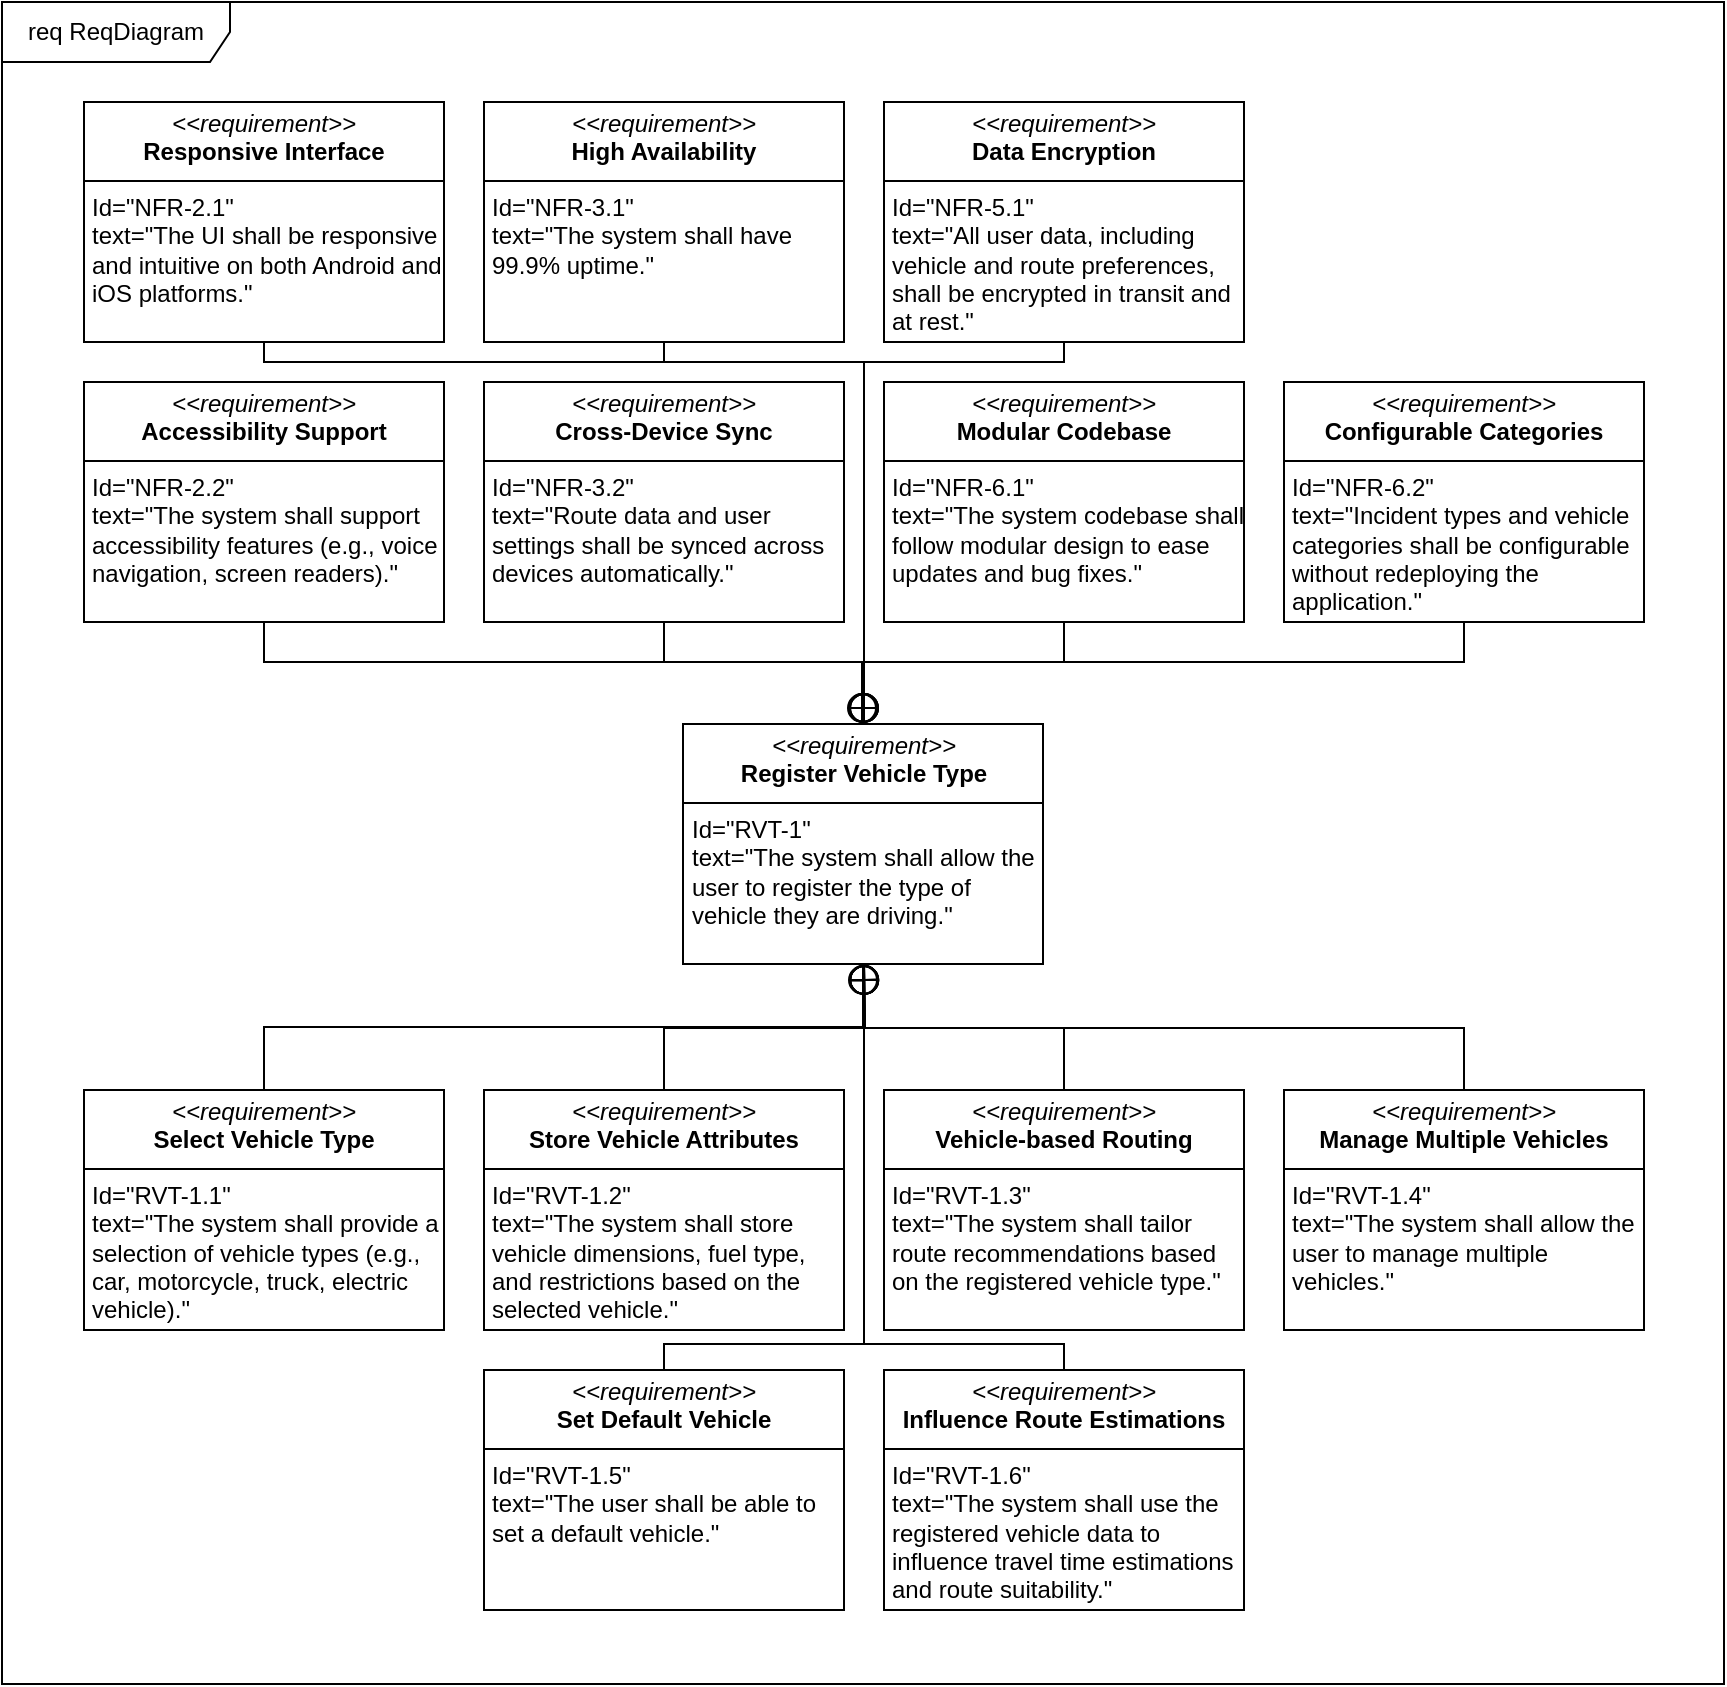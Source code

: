 <mxfile version="26.2.13">
  <diagram name="Página-1" id="f3qLATBkcaTukcZaTDRv">
    <mxGraphModel dx="1261" dy="1070" grid="1" gridSize="10" guides="1" tooltips="1" connect="1" arrows="1" fold="1" page="1" pageScale="1" pageWidth="827" pageHeight="1169" math="0" shadow="0">
      <root>
        <mxCell id="0" />
        <mxCell id="1" parent="0" />
        <mxCell id="dehnaP_pg1LUR-T0AUh6-44" value="req ReqDiagram" style="shape=umlFrame;whiteSpace=wrap;html=1;pointerEvents=0;width=114;height=30;" parent="1" vertex="1">
          <mxGeometry x="1123" y="110" width="861" height="841" as="geometry" />
        </mxCell>
        <mxCell id="dehnaP_pg1LUR-T0AUh6-45" value="&lt;p style=&quot;margin:0px;margin-top:4px;text-align:center;&quot;&gt;&lt;i&gt;&amp;lt;&amp;lt;requirement&amp;gt;&amp;gt;&lt;/i&gt;&lt;br&gt;&lt;b&gt;Register Vehicle Type&lt;/b&gt;&lt;/p&gt;&lt;hr size=&quot;1&quot; style=&quot;border-style:solid;&quot;&gt;&lt;p style=&quot;margin:0px;margin-left:4px;&quot;&gt;Id=&quot;RVT-1&quot;&lt;/p&gt;&lt;p style=&quot;margin:0px;margin-left:4px;&quot;&gt;text=&quot;&lt;span id=&quot;docs-internal-guid-77a61280-7fff-54f6-0882-7d69787c15c0&quot;&gt;&lt;span style=&quot;font-family: Arial, sans-serif; background-color: transparent; font-variant-numeric: normal; font-variant-east-asian: normal; font-variant-alternates: normal; font-variant-position: normal; font-variant-emoji: normal; vertical-align: baseline; white-space-collapse: preserve;&quot;&gt;&lt;font&gt;The system shall allow the user to register the type of vehicle they are driving.&lt;/font&gt;&lt;/span&gt;&lt;/span&gt;&quot;&lt;/p&gt;" style="verticalAlign=top;align=left;overflow=fill;html=1;whiteSpace=wrap;" parent="1" vertex="1">
          <mxGeometry x="1463.5" y="471" width="180" height="120" as="geometry" />
        </mxCell>
        <mxCell id="dehnaP_pg1LUR-T0AUh6-46" style="edgeStyle=orthogonalEdgeStyle;rounded=0;orthogonalLoop=1;jettySize=auto;html=1;exitX=0.5;exitY=0;exitDx=0;exitDy=0;entryX=0.5;entryY=1;entryDx=0;entryDy=0;endArrow=circlePlus;endFill=0;" parent="1" source="dehnaP_pg1LUR-T0AUh6-61" target="dehnaP_pg1LUR-T0AUh6-45" edge="1">
          <mxGeometry relative="1" as="geometry" />
        </mxCell>
        <mxCell id="dehnaP_pg1LUR-T0AUh6-47" style="edgeStyle=orthogonalEdgeStyle;rounded=0;orthogonalLoop=1;jettySize=auto;html=1;exitX=0.5;exitY=0;exitDx=0;exitDy=0;endArrow=circlePlus;endFill=0;" parent="1" source="dehnaP_pg1LUR-T0AUh6-48" edge="1">
          <mxGeometry relative="1" as="geometry">
            <mxPoint x="1554.0" y="591.0" as="targetPoint" />
          </mxGeometry>
        </mxCell>
        <mxCell id="dehnaP_pg1LUR-T0AUh6-48" value="&lt;p style=&quot;margin:0px;margin-top:4px;text-align:center;&quot;&gt;&lt;i&gt;&amp;lt;&amp;lt;requirement&amp;gt;&amp;gt;&lt;/i&gt;&lt;br&gt;&lt;b&gt;Store Vehicle Attributes&lt;/b&gt;&lt;/p&gt;&lt;hr size=&quot;1&quot; style=&quot;border-style:solid;&quot;&gt;&lt;p style=&quot;margin:0px;margin-left:4px;&quot;&gt;Id=&quot;RVT-1.2&quot;&lt;/p&gt;&lt;p style=&quot;margin:0px;margin-left:4px;&quot;&gt;text=&quot;&lt;span id=&quot;docs-internal-guid-04b3c553-7fff-6470-7aba-5c54dcb6312d&quot;&gt;&lt;span style=&quot;font-family: Arial, sans-serif; background-color: transparent; font-variant-numeric: normal; font-variant-east-asian: normal; font-variant-alternates: normal; font-variant-position: normal; font-variant-emoji: normal; vertical-align: baseline; white-space-collapse: preserve;&quot;&gt;&lt;font&gt;The system shall store vehicle dimensions, fuel type, and restrictions based on the selected vehicle.&lt;/font&gt;&lt;/span&gt;&lt;/span&gt;&quot;&lt;/p&gt;" style="verticalAlign=top;align=left;overflow=fill;html=1;whiteSpace=wrap;" parent="1" vertex="1">
          <mxGeometry x="1364" y="654" width="180" height="120" as="geometry" />
        </mxCell>
        <mxCell id="dehnaP_pg1LUR-T0AUh6-49" style="edgeStyle=orthogonalEdgeStyle;rounded=0;orthogonalLoop=1;jettySize=auto;html=1;exitX=0.5;exitY=0;exitDx=0;exitDy=0;endArrow=circlePlus;endFill=0;" parent="1" source="dehnaP_pg1LUR-T0AUh6-50" edge="1">
          <mxGeometry relative="1" as="geometry">
            <mxPoint x="1554.0" y="591.0" as="targetPoint" />
          </mxGeometry>
        </mxCell>
        <mxCell id="dehnaP_pg1LUR-T0AUh6-50" value="&lt;p style=&quot;margin:0px;margin-top:4px;text-align:center;&quot;&gt;&lt;i&gt;&amp;lt;&amp;lt;requirement&amp;gt;&amp;gt;&lt;/i&gt;&lt;br&gt;&lt;b&gt;Vehicle-based Routing&lt;/b&gt;&lt;/p&gt;&lt;hr size=&quot;1&quot; style=&quot;border-style:solid;&quot;&gt;&lt;p style=&quot;margin:0px;margin-left:4px;&quot;&gt;Id=&quot;RVT-1.3&quot;&lt;/p&gt;&lt;p style=&quot;margin:0px;margin-left:4px;&quot;&gt;text=&quot;&lt;span id=&quot;docs-internal-guid-d5c51a3c-7fff-20e5-b362-d5cf759695ba&quot;&gt;&lt;span style=&quot;font-family: Arial, sans-serif; background-color: transparent; font-variant-numeric: normal; font-variant-east-asian: normal; font-variant-alternates: normal; font-variant-position: normal; font-variant-emoji: normal; vertical-align: baseline; white-space-collapse: preserve;&quot;&gt;&lt;font&gt;The system shall tailor route recommendations based on the registered vehicle type.&lt;/font&gt;&lt;/span&gt;&lt;/span&gt;&quot;&lt;/p&gt;" style="verticalAlign=top;align=left;overflow=fill;html=1;whiteSpace=wrap;" parent="1" vertex="1">
          <mxGeometry x="1564" y="654" width="180" height="120" as="geometry" />
        </mxCell>
        <mxCell id="dehnaP_pg1LUR-T0AUh6-51" style="edgeStyle=orthogonalEdgeStyle;rounded=0;orthogonalLoop=1;jettySize=auto;html=1;exitX=0.5;exitY=0;exitDx=0;exitDy=0;endArrow=circlePlus;endFill=0;" parent="1" source="dehnaP_pg1LUR-T0AUh6-52" edge="1">
          <mxGeometry relative="1" as="geometry">
            <mxPoint x="1554.0" y="591.0" as="targetPoint" />
          </mxGeometry>
        </mxCell>
        <mxCell id="dehnaP_pg1LUR-T0AUh6-52" value="&lt;p style=&quot;margin:0px;margin-top:4px;text-align:center;&quot;&gt;&lt;i&gt;&amp;lt;&amp;lt;requirement&amp;gt;&amp;gt;&lt;/i&gt;&lt;br&gt;&lt;b&gt;Manage Multiple Vehicles&lt;/b&gt;&lt;/p&gt;&lt;hr size=&quot;1&quot; style=&quot;border-style:solid;&quot;&gt;&lt;p style=&quot;margin:0px;margin-left:4px;&quot;&gt;Id=&quot;RVT-1.4&quot;&lt;/p&gt;&lt;p style=&quot;margin:0px;margin-left:4px;&quot;&gt;text=&quot;&lt;span id=&quot;docs-internal-guid-7d354439-7fff-5930-e4a3-91bb744e11a2&quot;&gt;&lt;span style=&quot;font-family: Arial, sans-serif; background-color: transparent; font-variant-numeric: normal; font-variant-east-asian: normal; font-variant-alternates: normal; font-variant-position: normal; font-variant-emoji: normal; vertical-align: baseline; white-space-collapse: preserve;&quot;&gt;&lt;font&gt;The system shall allow the user to manage multiple vehicles.&lt;/font&gt;&lt;/span&gt;&lt;/span&gt;&quot;&lt;/p&gt;" style="verticalAlign=top;align=left;overflow=fill;html=1;whiteSpace=wrap;" parent="1" vertex="1">
          <mxGeometry x="1764" y="654" width="180" height="120" as="geometry" />
        </mxCell>
        <mxCell id="dehnaP_pg1LUR-T0AUh6-55" style="edgeStyle=orthogonalEdgeStyle;rounded=0;orthogonalLoop=1;jettySize=auto;html=1;exitX=0.5;exitY=0;exitDx=0;exitDy=0;endArrow=circlePlus;endFill=0;" parent="1" source="dehnaP_pg1LUR-T0AUh6-56" edge="1">
          <mxGeometry relative="1" as="geometry">
            <mxPoint x="1554.0" y="591.0" as="targetPoint" />
            <Array as="points">
              <mxPoint x="1454" y="781" />
              <mxPoint x="1554" y="781" />
            </Array>
          </mxGeometry>
        </mxCell>
        <mxCell id="dehnaP_pg1LUR-T0AUh6-56" value="&lt;p style=&quot;margin:0px;margin-top:4px;text-align:center;&quot;&gt;&lt;i&gt;&amp;lt;&amp;lt;requirement&amp;gt;&amp;gt;&lt;/i&gt;&lt;br&gt;&lt;b&gt;Set Default Vehicle&lt;/b&gt;&lt;/p&gt;&lt;hr size=&quot;1&quot; style=&quot;border-style:solid;&quot;&gt;&lt;p style=&quot;margin:0px;margin-left:4px;&quot;&gt;Id=&quot;RVT-1.5&quot;&lt;/p&gt;&lt;p style=&quot;margin:0px;margin-left:4px;&quot;&gt;text=&quot;&lt;span id=&quot;docs-internal-guid-45e9479c-7fff-7b0d-f53c-1ce7f1da4f08&quot;&gt;&lt;span style=&quot;font-family: Arial, sans-serif; background-color: transparent; font-variant-numeric: normal; font-variant-east-asian: normal; font-variant-alternates: normal; font-variant-position: normal; font-variant-emoji: normal; vertical-align: baseline; white-space-collapse: preserve;&quot;&gt;&lt;font&gt;The user shall be able to set a default vehicle.&lt;/font&gt;&lt;/span&gt;&lt;/span&gt;&quot;&lt;/p&gt;" style="verticalAlign=top;align=left;overflow=fill;html=1;whiteSpace=wrap;" parent="1" vertex="1">
          <mxGeometry x="1364" y="794" width="180" height="120" as="geometry" />
        </mxCell>
        <mxCell id="dehnaP_pg1LUR-T0AUh6-57" style="edgeStyle=orthogonalEdgeStyle;rounded=0;orthogonalLoop=1;jettySize=auto;html=1;exitX=0.5;exitY=0;exitDx=0;exitDy=0;endArrow=circlePlus;endFill=0;" parent="1" source="dehnaP_pg1LUR-T0AUh6-58" target="dehnaP_pg1LUR-T0AUh6-45" edge="1">
          <mxGeometry relative="1" as="geometry">
            <mxPoint x="1554.0" y="601.0" as="targetPoint" />
            <Array as="points">
              <mxPoint x="1654" y="781" />
              <mxPoint x="1554" y="781" />
            </Array>
          </mxGeometry>
        </mxCell>
        <mxCell id="dehnaP_pg1LUR-T0AUh6-58" value="&lt;p style=&quot;margin:0px;margin-top:4px;text-align:center;&quot;&gt;&lt;i&gt;&amp;lt;&amp;lt;requirement&amp;gt;&amp;gt;&lt;/i&gt;&lt;br&gt;&lt;b&gt;Influence Route Estimations&lt;/b&gt;&lt;/p&gt;&lt;hr size=&quot;1&quot; style=&quot;border-style:solid;&quot;&gt;&lt;p style=&quot;margin:0px;margin-left:4px;&quot;&gt;Id=&quot;RVT-1.6&quot;&lt;/p&gt;&lt;p style=&quot;margin:0px;margin-left:4px;&quot;&gt;text=&quot;&lt;span id=&quot;docs-internal-guid-bb2928e7-7fff-ddd6-6c76-0d04b6bc2c3e&quot;&gt;&lt;span style=&quot;font-family: Arial, sans-serif; background-color: transparent; font-variant-numeric: normal; font-variant-east-asian: normal; font-variant-alternates: normal; font-variant-position: normal; font-variant-emoji: normal; vertical-align: baseline; white-space-collapse: preserve;&quot;&gt;&lt;font&gt;The system shall use the registered vehicle data to influence travel time estimations and route suitability.&lt;/font&gt;&lt;/span&gt;&lt;/span&gt;&lt;span style=&quot;background-color: transparent; color: light-dark(rgb(0, 0, 0), rgb(255, 255, 255));&quot;&gt;&quot;&lt;/span&gt;&lt;/p&gt;" style="verticalAlign=top;align=left;overflow=fill;html=1;whiteSpace=wrap;" parent="1" vertex="1">
          <mxGeometry x="1564" y="794" width="180" height="120" as="geometry" />
        </mxCell>
        <mxCell id="dehnaP_pg1LUR-T0AUh6-61" value="&lt;p style=&quot;margin:0px;margin-top:4px;text-align:center;&quot;&gt;&lt;i&gt;&amp;lt;&amp;lt;requirement&amp;gt;&amp;gt;&lt;/i&gt;&lt;br&gt;&lt;b&gt;Select Vehicle Type&lt;/b&gt;&lt;/p&gt;&lt;hr size=&quot;1&quot; style=&quot;border-style:solid;&quot;&gt;&lt;p style=&quot;margin:0px;margin-left:4px;&quot;&gt;Id=&quot;RVT-1.1&quot;&lt;/p&gt;&lt;p style=&quot;margin:0px;margin-left:4px;&quot;&gt;text=&quot;&lt;span id=&quot;docs-internal-guid-57e189c5-7fff-bfe4-1274-18db51c3f75c&quot;&gt;&lt;span style=&quot;font-family: Arial, sans-serif; background-color: transparent; font-variant-numeric: normal; font-variant-east-asian: normal; font-variant-alternates: normal; font-variant-position: normal; font-variant-emoji: normal; vertical-align: baseline; white-space-collapse: preserve;&quot;&gt;&lt;font&gt;The system shall provide a selection of vehicle types (e.g., car, motorcycle, truck, electric vehicle).&lt;/font&gt;&lt;/span&gt;&lt;/span&gt;&quot;&lt;/p&gt;" style="verticalAlign=top;align=left;overflow=fill;html=1;whiteSpace=wrap;" parent="1" vertex="1">
          <mxGeometry x="1164" y="654" width="180" height="120" as="geometry" />
        </mxCell>
        <mxCell id="8ABhRaF24-DggMUwI4sx-49" style="edgeStyle=orthogonalEdgeStyle;rounded=0;orthogonalLoop=1;jettySize=auto;html=1;endArrow=circlePlus;endFill=0;" edge="1" parent="1" source="i6ZJOgzF8YybaFs0jAJF-49" target="dehnaP_pg1LUR-T0AUh6-45">
          <mxGeometry relative="1" as="geometry">
            <mxPoint x="1550" y="470" as="targetPoint" />
            <Array as="points">
              <mxPoint x="1254" y="290" />
              <mxPoint x="1554" y="290" />
            </Array>
          </mxGeometry>
        </mxCell>
        <mxCell id="i6ZJOgzF8YybaFs0jAJF-49" value="&lt;p style=&quot;margin:0px;margin-top:4px;text-align:center;&quot;&gt;&lt;i&gt;&amp;lt;&amp;lt;requirement&amp;gt;&amp;gt;&lt;/i&gt;&lt;br&gt;&lt;b&gt;Responsive Interface&lt;/b&gt;&lt;/p&gt;&lt;hr size=&quot;1&quot; style=&quot;border-style:solid;&quot;&gt;&lt;p style=&quot;margin:0px;margin-left:4px;&quot;&gt;Id=&quot;NFR-2.1&quot;&lt;/p&gt;&lt;p style=&quot;margin:0px;margin-left:4px;&quot;&gt;text=&quot;The UI shall be responsive and intuitive on both Android and iOS platforms.&quot;&lt;/p&gt;" style="verticalAlign=top;align=left;overflow=fill;html=1;whiteSpace=wrap;" parent="1" vertex="1">
          <mxGeometry x="1164" y="160" width="180" height="120" as="geometry" />
        </mxCell>
        <mxCell id="8ABhRaF24-DggMUwI4sx-44" style="edgeStyle=orthogonalEdgeStyle;rounded=0;orthogonalLoop=1;jettySize=auto;html=1;entryX=0.5;entryY=0;entryDx=0;entryDy=0;endArrow=circlePlus;endFill=0;" edge="1" parent="1" source="i6ZJOgzF8YybaFs0jAJF-50" target="dehnaP_pg1LUR-T0AUh6-45">
          <mxGeometry relative="1" as="geometry">
            <Array as="points">
              <mxPoint x="1254" y="440" />
              <mxPoint x="1554" y="440" />
            </Array>
          </mxGeometry>
        </mxCell>
        <mxCell id="i6ZJOgzF8YybaFs0jAJF-50" value="&lt;p style=&quot;margin:0px;margin-top:4px;text-align:center;&quot;&gt;&lt;i&gt;&amp;lt;&amp;lt;requirement&amp;gt;&amp;gt;&lt;/i&gt;&lt;br&gt;&lt;b&gt;Accessibility Support&lt;/b&gt;&lt;/p&gt;&lt;hr size=&quot;1&quot; style=&quot;border-style:solid;&quot;&gt;&lt;p style=&quot;margin:0px;margin-left:4px;&quot;&gt;Id=&quot;NFR-2.2&quot;&lt;/p&gt;&lt;p style=&quot;margin:0px;margin-left:4px;&quot;&gt;text=&quot;The system shall support accessibility features (e.g., voice navigation, screen readers).&quot;&lt;/p&gt;" style="verticalAlign=top;align=left;overflow=fill;html=1;whiteSpace=wrap;" parent="1" vertex="1">
          <mxGeometry x="1164" y="300" width="180" height="120" as="geometry" />
        </mxCell>
        <mxCell id="8ABhRaF24-DggMUwI4sx-50" style="edgeStyle=orthogonalEdgeStyle;rounded=0;orthogonalLoop=1;jettySize=auto;html=1;endArrow=circlePlus;endFill=0;" edge="1" parent="1" source="i6ZJOgzF8YybaFs0jAJF-52" target="dehnaP_pg1LUR-T0AUh6-45">
          <mxGeometry relative="1" as="geometry">
            <Array as="points">
              <mxPoint x="1454" y="290" />
              <mxPoint x="1554" y="290" />
            </Array>
          </mxGeometry>
        </mxCell>
        <mxCell id="i6ZJOgzF8YybaFs0jAJF-52" value="&lt;p style=&quot;margin:0px;margin-top:4px;text-align:center;&quot;&gt;&lt;i&gt;&amp;lt;&amp;lt;requirement&amp;gt;&amp;gt;&lt;/i&gt;&lt;br&gt;&lt;b&gt;High Availability&lt;/b&gt;&lt;/p&gt;&lt;hr size=&quot;1&quot; style=&quot;border-style:solid;&quot;&gt;&lt;p style=&quot;margin:0px;margin-left:4px;&quot;&gt;Id=&quot;NFR-3.1&quot;&lt;/p&gt;&lt;p style=&quot;margin:0px;margin-left:4px;&quot;&gt;text=&quot;The system shall have 99.9% uptime.&quot;&lt;/p&gt;" style="verticalAlign=top;align=left;overflow=fill;html=1;whiteSpace=wrap;" parent="1" vertex="1">
          <mxGeometry x="1364" y="160" width="180" height="120" as="geometry" />
        </mxCell>
        <mxCell id="8ABhRaF24-DggMUwI4sx-48" style="edgeStyle=orthogonalEdgeStyle;rounded=0;orthogonalLoop=1;jettySize=auto;html=1;endArrow=circlePlus;endFill=0;" edge="1" parent="1" source="i6ZJOgzF8YybaFs0jAJF-53" target="dehnaP_pg1LUR-T0AUh6-45">
          <mxGeometry relative="1" as="geometry">
            <Array as="points">
              <mxPoint x="1454" y="440" />
              <mxPoint x="1553" y="440" />
            </Array>
          </mxGeometry>
        </mxCell>
        <mxCell id="i6ZJOgzF8YybaFs0jAJF-53" value="&lt;p style=&quot;margin:0px;margin-top:4px;text-align:center;&quot;&gt;&lt;i&gt;&amp;lt;&amp;lt;requirement&amp;gt;&amp;gt;&lt;/i&gt;&lt;br&gt;&lt;b&gt;Cross-Device Sync&lt;/b&gt;&lt;/p&gt;&lt;hr size=&quot;1&quot; style=&quot;border-style:solid;&quot;&gt;&lt;p style=&quot;margin:0px;margin-left:4px;&quot;&gt;Id=&quot;NFR-3.2&quot;&lt;/p&gt;&lt;p style=&quot;margin:0px;margin-left:4px;&quot;&gt;text=&quot;Route data and user settings shall be synced across devices automatically.&quot;&lt;/p&gt;" style="verticalAlign=top;align=left;overflow=fill;html=1;whiteSpace=wrap;" parent="1" vertex="1">
          <mxGeometry x="1364" y="300" width="180" height="120" as="geometry" />
        </mxCell>
        <mxCell id="8ABhRaF24-DggMUwI4sx-51" style="edgeStyle=orthogonalEdgeStyle;rounded=0;orthogonalLoop=1;jettySize=auto;html=1;endArrow=circlePlus;endFill=0;" edge="1" parent="1" source="i6ZJOgzF8YybaFs0jAJF-57" target="dehnaP_pg1LUR-T0AUh6-45">
          <mxGeometry relative="1" as="geometry">
            <Array as="points">
              <mxPoint x="1654" y="290" />
              <mxPoint x="1554" y="290" />
            </Array>
          </mxGeometry>
        </mxCell>
        <mxCell id="i6ZJOgzF8YybaFs0jAJF-57" value="&lt;p style=&quot;margin:0px;margin-top:4px;text-align:center;&quot;&gt;&lt;i&gt;&amp;lt;&amp;lt;requirement&amp;gt;&amp;gt;&lt;/i&gt;&lt;br&gt;&lt;b&gt;Data Encryption&lt;/b&gt;&lt;/p&gt;&lt;hr size=&quot;1&quot; style=&quot;border-style:solid;&quot;&gt;&lt;p style=&quot;margin:0px;margin-left:4px;&quot;&gt;Id=&quot;NFR-5.1&quot;&lt;/p&gt;&lt;p style=&quot;margin:0px;margin-left:4px;&quot;&gt;text=&quot;All user data, including vehicle and route preferences, shall be encrypted in transit and at rest.&quot;&lt;/p&gt;" style="verticalAlign=top;align=left;overflow=fill;html=1;whiteSpace=wrap;" parent="1" vertex="1">
          <mxGeometry x="1564" y="160" width="180" height="120" as="geometry" />
        </mxCell>
        <mxCell id="8ABhRaF24-DggMUwI4sx-47" style="edgeStyle=orthogonalEdgeStyle;rounded=0;orthogonalLoop=1;jettySize=auto;html=1;entryX=0.5;entryY=0;entryDx=0;entryDy=0;endArrow=circlePlus;endFill=0;" edge="1" parent="1" source="i6ZJOgzF8YybaFs0jAJF-60" target="dehnaP_pg1LUR-T0AUh6-45">
          <mxGeometry relative="1" as="geometry">
            <Array as="points">
              <mxPoint x="1654" y="440" />
              <mxPoint x="1553" y="440" />
            </Array>
          </mxGeometry>
        </mxCell>
        <mxCell id="i6ZJOgzF8YybaFs0jAJF-60" value="&lt;p style=&quot;margin:0px;margin-top:4px;text-align:center;&quot;&gt;&lt;i&gt;&amp;lt;&amp;lt;requirement&amp;gt;&amp;gt;&lt;/i&gt;&lt;br&gt;&lt;b&gt;Modular Codebase&lt;/b&gt;&lt;/p&gt;&lt;hr size=&quot;1&quot; style=&quot;border-style:solid;&quot;&gt;&lt;p style=&quot;margin:0px;margin-left:4px;&quot;&gt;Id=&quot;NFR-6.1&quot;&lt;/p&gt;&lt;p style=&quot;margin:0px;margin-left:4px;&quot;&gt;text=&quot;The system codebase shall follow modular design to ease updates and bug fixes.&quot;&lt;/p&gt;" style="verticalAlign=top;align=left;overflow=fill;html=1;whiteSpace=wrap;" parent="1" vertex="1">
          <mxGeometry x="1564" y="300" width="180" height="120" as="geometry" />
        </mxCell>
        <mxCell id="8ABhRaF24-DggMUwI4sx-45" style="edgeStyle=orthogonalEdgeStyle;rounded=0;orthogonalLoop=1;jettySize=auto;html=1;entryX=0.5;entryY=0;entryDx=0;entryDy=0;endArrow=circlePlus;endFill=0;" edge="1" parent="1" source="i6ZJOgzF8YybaFs0jAJF-61" target="dehnaP_pg1LUR-T0AUh6-45">
          <mxGeometry relative="1" as="geometry">
            <Array as="points">
              <mxPoint x="1854" y="440" />
              <mxPoint x="1554" y="440" />
            </Array>
          </mxGeometry>
        </mxCell>
        <mxCell id="i6ZJOgzF8YybaFs0jAJF-61" value="&lt;p style=&quot;margin:0px;margin-top:4px;text-align:center;&quot;&gt;&lt;i&gt;&amp;lt;&amp;lt;requirement&amp;gt;&amp;gt;&lt;/i&gt;&lt;br&gt;&lt;b&gt;Configurable Categories&lt;/b&gt;&lt;/p&gt;&lt;hr size=&quot;1&quot; style=&quot;border-style:solid;&quot;&gt;&lt;p style=&quot;margin:0px;margin-left:4px;&quot;&gt;Id=&quot;NFR-6.2&quot;&lt;/p&gt;&lt;p style=&quot;margin:0px;margin-left:4px;&quot;&gt;text=&quot;Incident types and vehicle categories shall be configurable without redeploying the application.&quot;&lt;/p&gt;" style="verticalAlign=top;align=left;overflow=fill;html=1;whiteSpace=wrap;" parent="1" vertex="1">
          <mxGeometry x="1764" y="300" width="180" height="120" as="geometry" />
        </mxCell>
      </root>
    </mxGraphModel>
  </diagram>
</mxfile>
